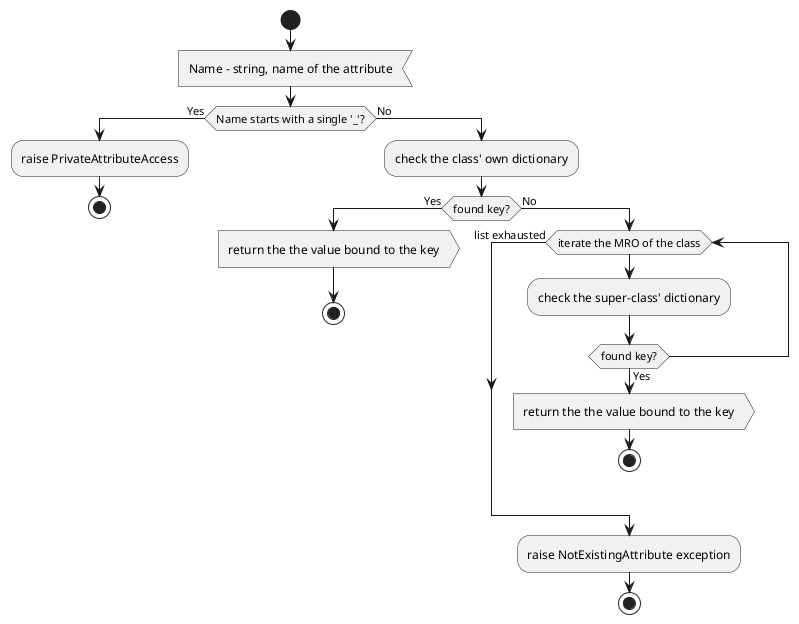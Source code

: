 @startuml protected_class_getattr

start

:Name - string, name of the attribute<

if (Name starts with a single '_'?) then (Yes)
    :raise PrivateAttributeAccess;
    
    stop
else (No)
    :check the class' own dictionary;

    if (found key?) then (Yes)
        :return the the value bound to the key>
        
        stop
    else (No)
        while (iterate the MRO of the class)
            :check the super-class' dictionary;
            
            if (found key?) then (Yes)
                :return the the value bound to the key>
                
                stop
            endif
        end while (list exhausted)
        
        :raise NotExistingAttribute exception;
        
        stop
    endif
endif

@enduml